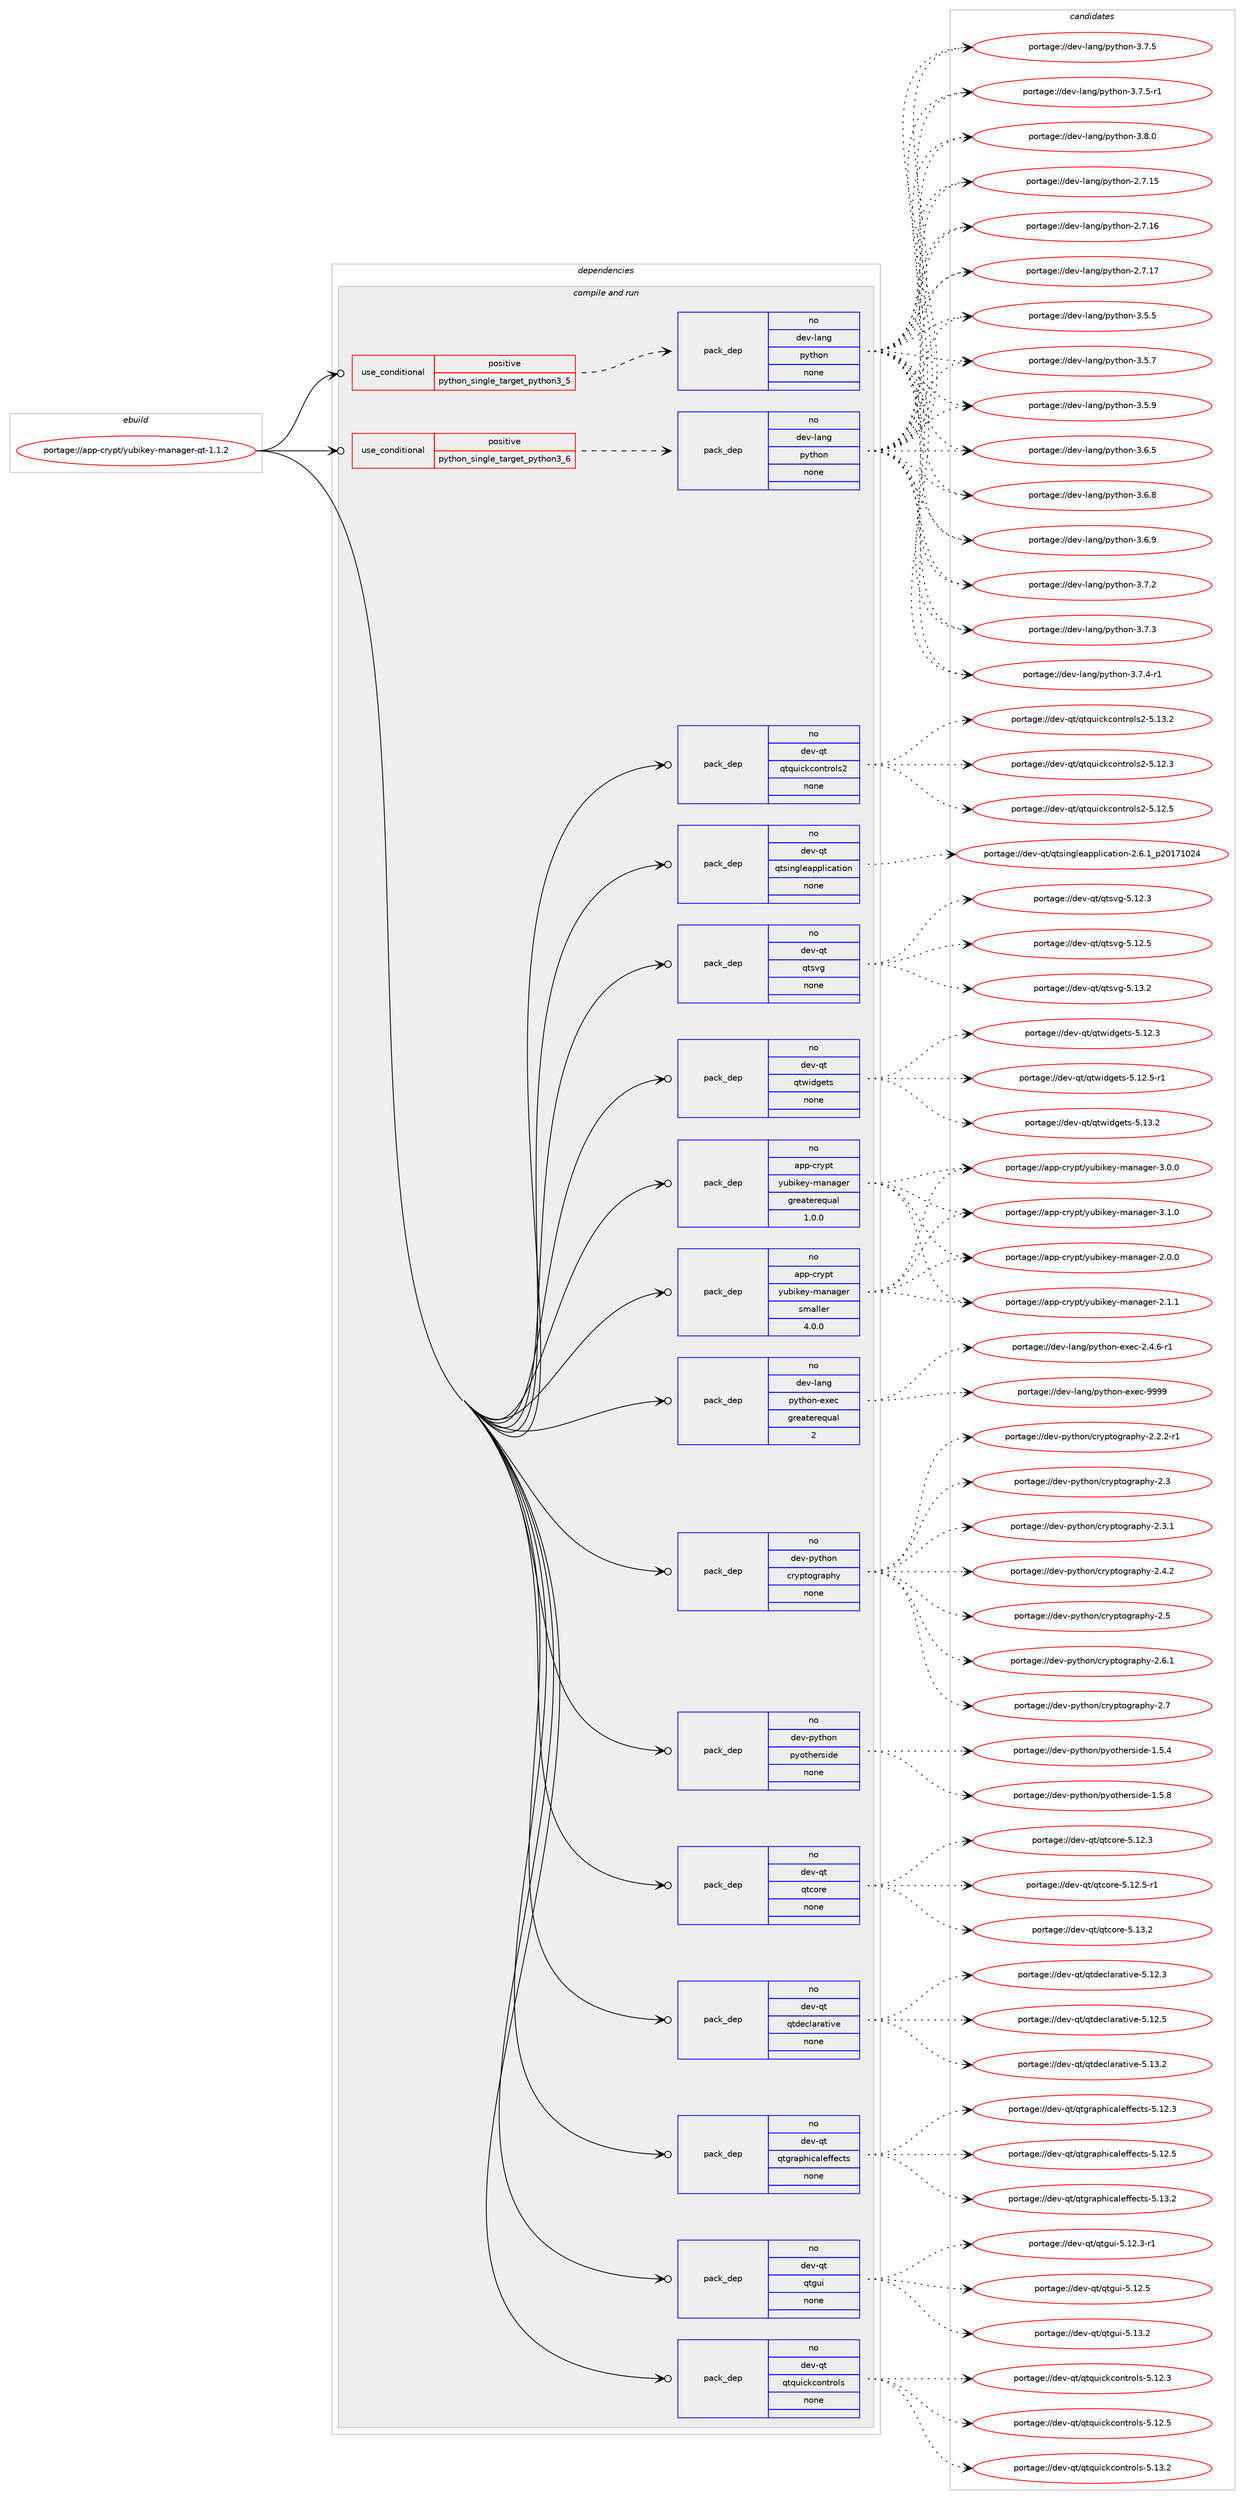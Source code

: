 digraph prolog {

# *************
# Graph options
# *************

newrank=true;
concentrate=true;
compound=true;
graph [rankdir=LR,fontname=Helvetica,fontsize=10,ranksep=1.5];#, ranksep=2.5, nodesep=0.2];
edge  [arrowhead=vee];
node  [fontname=Helvetica,fontsize=10];

# **********
# The ebuild
# **********

subgraph cluster_leftcol {
color=gray;
rank=same;
label=<<i>ebuild</i>>;
id [label="portage://app-crypt/yubikey-manager-qt-1.1.2", color=red, width=4, href="../app-crypt/yubikey-manager-qt-1.1.2.svg"];
}

# ****************
# The dependencies
# ****************

subgraph cluster_midcol {
color=gray;
label=<<i>dependencies</i>>;
subgraph cluster_compile {
fillcolor="#eeeeee";
style=filled;
label=<<i>compile</i>>;
}
subgraph cluster_compileandrun {
fillcolor="#eeeeee";
style=filled;
label=<<i>compile and run</i>>;
subgraph cond3592 {
dependency14090 [label=<<TABLE BORDER="0" CELLBORDER="1" CELLSPACING="0" CELLPADDING="4"><TR><TD ROWSPAN="3" CELLPADDING="10">use_conditional</TD></TR><TR><TD>positive</TD></TR><TR><TD>python_single_target_python3_5</TD></TR></TABLE>>, shape=none, color=red];
subgraph pack10248 {
dependency14091 [label=<<TABLE BORDER="0" CELLBORDER="1" CELLSPACING="0" CELLPADDING="4" WIDTH="220"><TR><TD ROWSPAN="6" CELLPADDING="30">pack_dep</TD></TR><TR><TD WIDTH="110">no</TD></TR><TR><TD>dev-lang</TD></TR><TR><TD>python</TD></TR><TR><TD>none</TD></TR><TR><TD></TD></TR></TABLE>>, shape=none, color=blue];
}
dependency14090:e -> dependency14091:w [weight=20,style="dashed",arrowhead="vee"];
}
id:e -> dependency14090:w [weight=20,style="solid",arrowhead="odotvee"];
subgraph cond3593 {
dependency14092 [label=<<TABLE BORDER="0" CELLBORDER="1" CELLSPACING="0" CELLPADDING="4"><TR><TD ROWSPAN="3" CELLPADDING="10">use_conditional</TD></TR><TR><TD>positive</TD></TR><TR><TD>python_single_target_python3_6</TD></TR></TABLE>>, shape=none, color=red];
subgraph pack10249 {
dependency14093 [label=<<TABLE BORDER="0" CELLBORDER="1" CELLSPACING="0" CELLPADDING="4" WIDTH="220"><TR><TD ROWSPAN="6" CELLPADDING="30">pack_dep</TD></TR><TR><TD WIDTH="110">no</TD></TR><TR><TD>dev-lang</TD></TR><TR><TD>python</TD></TR><TR><TD>none</TD></TR><TR><TD></TD></TR></TABLE>>, shape=none, color=blue];
}
dependency14092:e -> dependency14093:w [weight=20,style="dashed",arrowhead="vee"];
}
id:e -> dependency14092:w [weight=20,style="solid",arrowhead="odotvee"];
subgraph pack10250 {
dependency14094 [label=<<TABLE BORDER="0" CELLBORDER="1" CELLSPACING="0" CELLPADDING="4" WIDTH="220"><TR><TD ROWSPAN="6" CELLPADDING="30">pack_dep</TD></TR><TR><TD WIDTH="110">no</TD></TR><TR><TD>app-crypt</TD></TR><TR><TD>yubikey-manager</TD></TR><TR><TD>greaterequal</TD></TR><TR><TD>1.0.0</TD></TR></TABLE>>, shape=none, color=blue];
}
id:e -> dependency14094:w [weight=20,style="solid",arrowhead="odotvee"];
subgraph pack10251 {
dependency14095 [label=<<TABLE BORDER="0" CELLBORDER="1" CELLSPACING="0" CELLPADDING="4" WIDTH="220"><TR><TD ROWSPAN="6" CELLPADDING="30">pack_dep</TD></TR><TR><TD WIDTH="110">no</TD></TR><TR><TD>app-crypt</TD></TR><TR><TD>yubikey-manager</TD></TR><TR><TD>smaller</TD></TR><TR><TD>4.0.0</TD></TR></TABLE>>, shape=none, color=blue];
}
id:e -> dependency14095:w [weight=20,style="solid",arrowhead="odotvee"];
subgraph pack10252 {
dependency14096 [label=<<TABLE BORDER="0" CELLBORDER="1" CELLSPACING="0" CELLPADDING="4" WIDTH="220"><TR><TD ROWSPAN="6" CELLPADDING="30">pack_dep</TD></TR><TR><TD WIDTH="110">no</TD></TR><TR><TD>dev-lang</TD></TR><TR><TD>python-exec</TD></TR><TR><TD>greaterequal</TD></TR><TR><TD>2</TD></TR></TABLE>>, shape=none, color=blue];
}
id:e -> dependency14096:w [weight=20,style="solid",arrowhead="odotvee"];
subgraph pack10253 {
dependency14097 [label=<<TABLE BORDER="0" CELLBORDER="1" CELLSPACING="0" CELLPADDING="4" WIDTH="220"><TR><TD ROWSPAN="6" CELLPADDING="30">pack_dep</TD></TR><TR><TD WIDTH="110">no</TD></TR><TR><TD>dev-python</TD></TR><TR><TD>cryptography</TD></TR><TR><TD>none</TD></TR><TR><TD></TD></TR></TABLE>>, shape=none, color=blue];
}
id:e -> dependency14097:w [weight=20,style="solid",arrowhead="odotvee"];
subgraph pack10254 {
dependency14098 [label=<<TABLE BORDER="0" CELLBORDER="1" CELLSPACING="0" CELLPADDING="4" WIDTH="220"><TR><TD ROWSPAN="6" CELLPADDING="30">pack_dep</TD></TR><TR><TD WIDTH="110">no</TD></TR><TR><TD>dev-python</TD></TR><TR><TD>pyotherside</TD></TR><TR><TD>none</TD></TR><TR><TD></TD></TR></TABLE>>, shape=none, color=blue];
}
id:e -> dependency14098:w [weight=20,style="solid",arrowhead="odotvee"];
subgraph pack10255 {
dependency14099 [label=<<TABLE BORDER="0" CELLBORDER="1" CELLSPACING="0" CELLPADDING="4" WIDTH="220"><TR><TD ROWSPAN="6" CELLPADDING="30">pack_dep</TD></TR><TR><TD WIDTH="110">no</TD></TR><TR><TD>dev-qt</TD></TR><TR><TD>qtcore</TD></TR><TR><TD>none</TD></TR><TR><TD></TD></TR></TABLE>>, shape=none, color=blue];
}
id:e -> dependency14099:w [weight=20,style="solid",arrowhead="odotvee"];
subgraph pack10256 {
dependency14100 [label=<<TABLE BORDER="0" CELLBORDER="1" CELLSPACING="0" CELLPADDING="4" WIDTH="220"><TR><TD ROWSPAN="6" CELLPADDING="30">pack_dep</TD></TR><TR><TD WIDTH="110">no</TD></TR><TR><TD>dev-qt</TD></TR><TR><TD>qtdeclarative</TD></TR><TR><TD>none</TD></TR><TR><TD></TD></TR></TABLE>>, shape=none, color=blue];
}
id:e -> dependency14100:w [weight=20,style="solid",arrowhead="odotvee"];
subgraph pack10257 {
dependency14101 [label=<<TABLE BORDER="0" CELLBORDER="1" CELLSPACING="0" CELLPADDING="4" WIDTH="220"><TR><TD ROWSPAN="6" CELLPADDING="30">pack_dep</TD></TR><TR><TD WIDTH="110">no</TD></TR><TR><TD>dev-qt</TD></TR><TR><TD>qtgraphicaleffects</TD></TR><TR><TD>none</TD></TR><TR><TD></TD></TR></TABLE>>, shape=none, color=blue];
}
id:e -> dependency14101:w [weight=20,style="solid",arrowhead="odotvee"];
subgraph pack10258 {
dependency14102 [label=<<TABLE BORDER="0" CELLBORDER="1" CELLSPACING="0" CELLPADDING="4" WIDTH="220"><TR><TD ROWSPAN="6" CELLPADDING="30">pack_dep</TD></TR><TR><TD WIDTH="110">no</TD></TR><TR><TD>dev-qt</TD></TR><TR><TD>qtgui</TD></TR><TR><TD>none</TD></TR><TR><TD></TD></TR></TABLE>>, shape=none, color=blue];
}
id:e -> dependency14102:w [weight=20,style="solid",arrowhead="odotvee"];
subgraph pack10259 {
dependency14103 [label=<<TABLE BORDER="0" CELLBORDER="1" CELLSPACING="0" CELLPADDING="4" WIDTH="220"><TR><TD ROWSPAN="6" CELLPADDING="30">pack_dep</TD></TR><TR><TD WIDTH="110">no</TD></TR><TR><TD>dev-qt</TD></TR><TR><TD>qtquickcontrols</TD></TR><TR><TD>none</TD></TR><TR><TD></TD></TR></TABLE>>, shape=none, color=blue];
}
id:e -> dependency14103:w [weight=20,style="solid",arrowhead="odotvee"];
subgraph pack10260 {
dependency14104 [label=<<TABLE BORDER="0" CELLBORDER="1" CELLSPACING="0" CELLPADDING="4" WIDTH="220"><TR><TD ROWSPAN="6" CELLPADDING="30">pack_dep</TD></TR><TR><TD WIDTH="110">no</TD></TR><TR><TD>dev-qt</TD></TR><TR><TD>qtquickcontrols2</TD></TR><TR><TD>none</TD></TR><TR><TD></TD></TR></TABLE>>, shape=none, color=blue];
}
id:e -> dependency14104:w [weight=20,style="solid",arrowhead="odotvee"];
subgraph pack10261 {
dependency14105 [label=<<TABLE BORDER="0" CELLBORDER="1" CELLSPACING="0" CELLPADDING="4" WIDTH="220"><TR><TD ROWSPAN="6" CELLPADDING="30">pack_dep</TD></TR><TR><TD WIDTH="110">no</TD></TR><TR><TD>dev-qt</TD></TR><TR><TD>qtsingleapplication</TD></TR><TR><TD>none</TD></TR><TR><TD></TD></TR></TABLE>>, shape=none, color=blue];
}
id:e -> dependency14105:w [weight=20,style="solid",arrowhead="odotvee"];
subgraph pack10262 {
dependency14106 [label=<<TABLE BORDER="0" CELLBORDER="1" CELLSPACING="0" CELLPADDING="4" WIDTH="220"><TR><TD ROWSPAN="6" CELLPADDING="30">pack_dep</TD></TR><TR><TD WIDTH="110">no</TD></TR><TR><TD>dev-qt</TD></TR><TR><TD>qtsvg</TD></TR><TR><TD>none</TD></TR><TR><TD></TD></TR></TABLE>>, shape=none, color=blue];
}
id:e -> dependency14106:w [weight=20,style="solid",arrowhead="odotvee"];
subgraph pack10263 {
dependency14107 [label=<<TABLE BORDER="0" CELLBORDER="1" CELLSPACING="0" CELLPADDING="4" WIDTH="220"><TR><TD ROWSPAN="6" CELLPADDING="30">pack_dep</TD></TR><TR><TD WIDTH="110">no</TD></TR><TR><TD>dev-qt</TD></TR><TR><TD>qtwidgets</TD></TR><TR><TD>none</TD></TR><TR><TD></TD></TR></TABLE>>, shape=none, color=blue];
}
id:e -> dependency14107:w [weight=20,style="solid",arrowhead="odotvee"];
}
subgraph cluster_run {
fillcolor="#eeeeee";
style=filled;
label=<<i>run</i>>;
}
}

# **************
# The candidates
# **************

subgraph cluster_choices {
rank=same;
color=gray;
label=<<i>candidates</i>>;

subgraph choice10248 {
color=black;
nodesep=1;
choiceportage10010111845108971101034711212111610411111045504655464953 [label="portage://dev-lang/python-2.7.15", color=red, width=4,href="../dev-lang/python-2.7.15.svg"];
choiceportage10010111845108971101034711212111610411111045504655464954 [label="portage://dev-lang/python-2.7.16", color=red, width=4,href="../dev-lang/python-2.7.16.svg"];
choiceportage10010111845108971101034711212111610411111045504655464955 [label="portage://dev-lang/python-2.7.17", color=red, width=4,href="../dev-lang/python-2.7.17.svg"];
choiceportage100101118451089711010347112121116104111110455146534653 [label="portage://dev-lang/python-3.5.5", color=red, width=4,href="../dev-lang/python-3.5.5.svg"];
choiceportage100101118451089711010347112121116104111110455146534655 [label="portage://dev-lang/python-3.5.7", color=red, width=4,href="../dev-lang/python-3.5.7.svg"];
choiceportage100101118451089711010347112121116104111110455146534657 [label="portage://dev-lang/python-3.5.9", color=red, width=4,href="../dev-lang/python-3.5.9.svg"];
choiceportage100101118451089711010347112121116104111110455146544653 [label="portage://dev-lang/python-3.6.5", color=red, width=4,href="../dev-lang/python-3.6.5.svg"];
choiceportage100101118451089711010347112121116104111110455146544656 [label="portage://dev-lang/python-3.6.8", color=red, width=4,href="../dev-lang/python-3.6.8.svg"];
choiceportage100101118451089711010347112121116104111110455146544657 [label="portage://dev-lang/python-3.6.9", color=red, width=4,href="../dev-lang/python-3.6.9.svg"];
choiceportage100101118451089711010347112121116104111110455146554650 [label="portage://dev-lang/python-3.7.2", color=red, width=4,href="../dev-lang/python-3.7.2.svg"];
choiceportage100101118451089711010347112121116104111110455146554651 [label="portage://dev-lang/python-3.7.3", color=red, width=4,href="../dev-lang/python-3.7.3.svg"];
choiceportage1001011184510897110103471121211161041111104551465546524511449 [label="portage://dev-lang/python-3.7.4-r1", color=red, width=4,href="../dev-lang/python-3.7.4-r1.svg"];
choiceportage100101118451089711010347112121116104111110455146554653 [label="portage://dev-lang/python-3.7.5", color=red, width=4,href="../dev-lang/python-3.7.5.svg"];
choiceportage1001011184510897110103471121211161041111104551465546534511449 [label="portage://dev-lang/python-3.7.5-r1", color=red, width=4,href="../dev-lang/python-3.7.5-r1.svg"];
choiceportage100101118451089711010347112121116104111110455146564648 [label="portage://dev-lang/python-3.8.0", color=red, width=4,href="../dev-lang/python-3.8.0.svg"];
dependency14091:e -> choiceportage10010111845108971101034711212111610411111045504655464953:w [style=dotted,weight="100"];
dependency14091:e -> choiceportage10010111845108971101034711212111610411111045504655464954:w [style=dotted,weight="100"];
dependency14091:e -> choiceportage10010111845108971101034711212111610411111045504655464955:w [style=dotted,weight="100"];
dependency14091:e -> choiceportage100101118451089711010347112121116104111110455146534653:w [style=dotted,weight="100"];
dependency14091:e -> choiceportage100101118451089711010347112121116104111110455146534655:w [style=dotted,weight="100"];
dependency14091:e -> choiceportage100101118451089711010347112121116104111110455146534657:w [style=dotted,weight="100"];
dependency14091:e -> choiceportage100101118451089711010347112121116104111110455146544653:w [style=dotted,weight="100"];
dependency14091:e -> choiceportage100101118451089711010347112121116104111110455146544656:w [style=dotted,weight="100"];
dependency14091:e -> choiceportage100101118451089711010347112121116104111110455146544657:w [style=dotted,weight="100"];
dependency14091:e -> choiceportage100101118451089711010347112121116104111110455146554650:w [style=dotted,weight="100"];
dependency14091:e -> choiceportage100101118451089711010347112121116104111110455146554651:w [style=dotted,weight="100"];
dependency14091:e -> choiceportage1001011184510897110103471121211161041111104551465546524511449:w [style=dotted,weight="100"];
dependency14091:e -> choiceportage100101118451089711010347112121116104111110455146554653:w [style=dotted,weight="100"];
dependency14091:e -> choiceportage1001011184510897110103471121211161041111104551465546534511449:w [style=dotted,weight="100"];
dependency14091:e -> choiceportage100101118451089711010347112121116104111110455146564648:w [style=dotted,weight="100"];
}
subgraph choice10249 {
color=black;
nodesep=1;
choiceportage10010111845108971101034711212111610411111045504655464953 [label="portage://dev-lang/python-2.7.15", color=red, width=4,href="../dev-lang/python-2.7.15.svg"];
choiceportage10010111845108971101034711212111610411111045504655464954 [label="portage://dev-lang/python-2.7.16", color=red, width=4,href="../dev-lang/python-2.7.16.svg"];
choiceportage10010111845108971101034711212111610411111045504655464955 [label="portage://dev-lang/python-2.7.17", color=red, width=4,href="../dev-lang/python-2.7.17.svg"];
choiceportage100101118451089711010347112121116104111110455146534653 [label="portage://dev-lang/python-3.5.5", color=red, width=4,href="../dev-lang/python-3.5.5.svg"];
choiceportage100101118451089711010347112121116104111110455146534655 [label="portage://dev-lang/python-3.5.7", color=red, width=4,href="../dev-lang/python-3.5.7.svg"];
choiceportage100101118451089711010347112121116104111110455146534657 [label="portage://dev-lang/python-3.5.9", color=red, width=4,href="../dev-lang/python-3.5.9.svg"];
choiceportage100101118451089711010347112121116104111110455146544653 [label="portage://dev-lang/python-3.6.5", color=red, width=4,href="../dev-lang/python-3.6.5.svg"];
choiceportage100101118451089711010347112121116104111110455146544656 [label="portage://dev-lang/python-3.6.8", color=red, width=4,href="../dev-lang/python-3.6.8.svg"];
choiceportage100101118451089711010347112121116104111110455146544657 [label="portage://dev-lang/python-3.6.9", color=red, width=4,href="../dev-lang/python-3.6.9.svg"];
choiceportage100101118451089711010347112121116104111110455146554650 [label="portage://dev-lang/python-3.7.2", color=red, width=4,href="../dev-lang/python-3.7.2.svg"];
choiceportage100101118451089711010347112121116104111110455146554651 [label="portage://dev-lang/python-3.7.3", color=red, width=4,href="../dev-lang/python-3.7.3.svg"];
choiceportage1001011184510897110103471121211161041111104551465546524511449 [label="portage://dev-lang/python-3.7.4-r1", color=red, width=4,href="../dev-lang/python-3.7.4-r1.svg"];
choiceportage100101118451089711010347112121116104111110455146554653 [label="portage://dev-lang/python-3.7.5", color=red, width=4,href="../dev-lang/python-3.7.5.svg"];
choiceportage1001011184510897110103471121211161041111104551465546534511449 [label="portage://dev-lang/python-3.7.5-r1", color=red, width=4,href="../dev-lang/python-3.7.5-r1.svg"];
choiceportage100101118451089711010347112121116104111110455146564648 [label="portage://dev-lang/python-3.8.0", color=red, width=4,href="../dev-lang/python-3.8.0.svg"];
dependency14093:e -> choiceportage10010111845108971101034711212111610411111045504655464953:w [style=dotted,weight="100"];
dependency14093:e -> choiceportage10010111845108971101034711212111610411111045504655464954:w [style=dotted,weight="100"];
dependency14093:e -> choiceportage10010111845108971101034711212111610411111045504655464955:w [style=dotted,weight="100"];
dependency14093:e -> choiceportage100101118451089711010347112121116104111110455146534653:w [style=dotted,weight="100"];
dependency14093:e -> choiceportage100101118451089711010347112121116104111110455146534655:w [style=dotted,weight="100"];
dependency14093:e -> choiceportage100101118451089711010347112121116104111110455146534657:w [style=dotted,weight="100"];
dependency14093:e -> choiceportage100101118451089711010347112121116104111110455146544653:w [style=dotted,weight="100"];
dependency14093:e -> choiceportage100101118451089711010347112121116104111110455146544656:w [style=dotted,weight="100"];
dependency14093:e -> choiceportage100101118451089711010347112121116104111110455146544657:w [style=dotted,weight="100"];
dependency14093:e -> choiceportage100101118451089711010347112121116104111110455146554650:w [style=dotted,weight="100"];
dependency14093:e -> choiceportage100101118451089711010347112121116104111110455146554651:w [style=dotted,weight="100"];
dependency14093:e -> choiceportage1001011184510897110103471121211161041111104551465546524511449:w [style=dotted,weight="100"];
dependency14093:e -> choiceportage100101118451089711010347112121116104111110455146554653:w [style=dotted,weight="100"];
dependency14093:e -> choiceportage1001011184510897110103471121211161041111104551465546534511449:w [style=dotted,weight="100"];
dependency14093:e -> choiceportage100101118451089711010347112121116104111110455146564648:w [style=dotted,weight="100"];
}
subgraph choice10250 {
color=black;
nodesep=1;
choiceportage9711211245991141211121164712111798105107101121451099711097103101114455046484648 [label="portage://app-crypt/yubikey-manager-2.0.0", color=red, width=4,href="../app-crypt/yubikey-manager-2.0.0.svg"];
choiceportage9711211245991141211121164712111798105107101121451099711097103101114455046494649 [label="portage://app-crypt/yubikey-manager-2.1.1", color=red, width=4,href="../app-crypt/yubikey-manager-2.1.1.svg"];
choiceportage9711211245991141211121164712111798105107101121451099711097103101114455146484648 [label="portage://app-crypt/yubikey-manager-3.0.0", color=red, width=4,href="../app-crypt/yubikey-manager-3.0.0.svg"];
choiceportage9711211245991141211121164712111798105107101121451099711097103101114455146494648 [label="portage://app-crypt/yubikey-manager-3.1.0", color=red, width=4,href="../app-crypt/yubikey-manager-3.1.0.svg"];
dependency14094:e -> choiceportage9711211245991141211121164712111798105107101121451099711097103101114455046484648:w [style=dotted,weight="100"];
dependency14094:e -> choiceportage9711211245991141211121164712111798105107101121451099711097103101114455046494649:w [style=dotted,weight="100"];
dependency14094:e -> choiceportage9711211245991141211121164712111798105107101121451099711097103101114455146484648:w [style=dotted,weight="100"];
dependency14094:e -> choiceportage9711211245991141211121164712111798105107101121451099711097103101114455146494648:w [style=dotted,weight="100"];
}
subgraph choice10251 {
color=black;
nodesep=1;
choiceportage9711211245991141211121164712111798105107101121451099711097103101114455046484648 [label="portage://app-crypt/yubikey-manager-2.0.0", color=red, width=4,href="../app-crypt/yubikey-manager-2.0.0.svg"];
choiceportage9711211245991141211121164712111798105107101121451099711097103101114455046494649 [label="portage://app-crypt/yubikey-manager-2.1.1", color=red, width=4,href="../app-crypt/yubikey-manager-2.1.1.svg"];
choiceportage9711211245991141211121164712111798105107101121451099711097103101114455146484648 [label="portage://app-crypt/yubikey-manager-3.0.0", color=red, width=4,href="../app-crypt/yubikey-manager-3.0.0.svg"];
choiceportage9711211245991141211121164712111798105107101121451099711097103101114455146494648 [label="portage://app-crypt/yubikey-manager-3.1.0", color=red, width=4,href="../app-crypt/yubikey-manager-3.1.0.svg"];
dependency14095:e -> choiceportage9711211245991141211121164712111798105107101121451099711097103101114455046484648:w [style=dotted,weight="100"];
dependency14095:e -> choiceportage9711211245991141211121164712111798105107101121451099711097103101114455046494649:w [style=dotted,weight="100"];
dependency14095:e -> choiceportage9711211245991141211121164712111798105107101121451099711097103101114455146484648:w [style=dotted,weight="100"];
dependency14095:e -> choiceportage9711211245991141211121164712111798105107101121451099711097103101114455146494648:w [style=dotted,weight="100"];
}
subgraph choice10252 {
color=black;
nodesep=1;
choiceportage10010111845108971101034711212111610411111045101120101994550465246544511449 [label="portage://dev-lang/python-exec-2.4.6-r1", color=red, width=4,href="../dev-lang/python-exec-2.4.6-r1.svg"];
choiceportage10010111845108971101034711212111610411111045101120101994557575757 [label="portage://dev-lang/python-exec-9999", color=red, width=4,href="../dev-lang/python-exec-9999.svg"];
dependency14096:e -> choiceportage10010111845108971101034711212111610411111045101120101994550465246544511449:w [style=dotted,weight="100"];
dependency14096:e -> choiceportage10010111845108971101034711212111610411111045101120101994557575757:w [style=dotted,weight="100"];
}
subgraph choice10253 {
color=black;
nodesep=1;
choiceportage100101118451121211161041111104799114121112116111103114971121041214550465046504511449 [label="portage://dev-python/cryptography-2.2.2-r1", color=red, width=4,href="../dev-python/cryptography-2.2.2-r1.svg"];
choiceportage1001011184511212111610411111047991141211121161111031149711210412145504651 [label="portage://dev-python/cryptography-2.3", color=red, width=4,href="../dev-python/cryptography-2.3.svg"];
choiceportage10010111845112121116104111110479911412111211611110311497112104121455046514649 [label="portage://dev-python/cryptography-2.3.1", color=red, width=4,href="../dev-python/cryptography-2.3.1.svg"];
choiceportage10010111845112121116104111110479911412111211611110311497112104121455046524650 [label="portage://dev-python/cryptography-2.4.2", color=red, width=4,href="../dev-python/cryptography-2.4.2.svg"];
choiceportage1001011184511212111610411111047991141211121161111031149711210412145504653 [label="portage://dev-python/cryptography-2.5", color=red, width=4,href="../dev-python/cryptography-2.5.svg"];
choiceportage10010111845112121116104111110479911412111211611110311497112104121455046544649 [label="portage://dev-python/cryptography-2.6.1", color=red, width=4,href="../dev-python/cryptography-2.6.1.svg"];
choiceportage1001011184511212111610411111047991141211121161111031149711210412145504655 [label="portage://dev-python/cryptography-2.7", color=red, width=4,href="../dev-python/cryptography-2.7.svg"];
dependency14097:e -> choiceportage100101118451121211161041111104799114121112116111103114971121041214550465046504511449:w [style=dotted,weight="100"];
dependency14097:e -> choiceportage1001011184511212111610411111047991141211121161111031149711210412145504651:w [style=dotted,weight="100"];
dependency14097:e -> choiceportage10010111845112121116104111110479911412111211611110311497112104121455046514649:w [style=dotted,weight="100"];
dependency14097:e -> choiceportage10010111845112121116104111110479911412111211611110311497112104121455046524650:w [style=dotted,weight="100"];
dependency14097:e -> choiceportage1001011184511212111610411111047991141211121161111031149711210412145504653:w [style=dotted,weight="100"];
dependency14097:e -> choiceportage10010111845112121116104111110479911412111211611110311497112104121455046544649:w [style=dotted,weight="100"];
dependency14097:e -> choiceportage1001011184511212111610411111047991141211121161111031149711210412145504655:w [style=dotted,weight="100"];
}
subgraph choice10254 {
color=black;
nodesep=1;
choiceportage1001011184511212111610411111047112121111116104101114115105100101454946534652 [label="portage://dev-python/pyotherside-1.5.4", color=red, width=4,href="../dev-python/pyotherside-1.5.4.svg"];
choiceportage1001011184511212111610411111047112121111116104101114115105100101454946534656 [label="portage://dev-python/pyotherside-1.5.8", color=red, width=4,href="../dev-python/pyotherside-1.5.8.svg"];
dependency14098:e -> choiceportage1001011184511212111610411111047112121111116104101114115105100101454946534652:w [style=dotted,weight="100"];
dependency14098:e -> choiceportage1001011184511212111610411111047112121111116104101114115105100101454946534656:w [style=dotted,weight="100"];
}
subgraph choice10255 {
color=black;
nodesep=1;
choiceportage10010111845113116471131169911111410145534649504651 [label="portage://dev-qt/qtcore-5.12.3", color=red, width=4,href="../dev-qt/qtcore-5.12.3.svg"];
choiceportage100101118451131164711311699111114101455346495046534511449 [label="portage://dev-qt/qtcore-5.12.5-r1", color=red, width=4,href="../dev-qt/qtcore-5.12.5-r1.svg"];
choiceportage10010111845113116471131169911111410145534649514650 [label="portage://dev-qt/qtcore-5.13.2", color=red, width=4,href="../dev-qt/qtcore-5.13.2.svg"];
dependency14099:e -> choiceportage10010111845113116471131169911111410145534649504651:w [style=dotted,weight="100"];
dependency14099:e -> choiceportage100101118451131164711311699111114101455346495046534511449:w [style=dotted,weight="100"];
dependency14099:e -> choiceportage10010111845113116471131169911111410145534649514650:w [style=dotted,weight="100"];
}
subgraph choice10256 {
color=black;
nodesep=1;
choiceportage100101118451131164711311610010199108971149711610511810145534649504651 [label="portage://dev-qt/qtdeclarative-5.12.3", color=red, width=4,href="../dev-qt/qtdeclarative-5.12.3.svg"];
choiceportage100101118451131164711311610010199108971149711610511810145534649504653 [label="portage://dev-qt/qtdeclarative-5.12.5", color=red, width=4,href="../dev-qt/qtdeclarative-5.12.5.svg"];
choiceportage100101118451131164711311610010199108971149711610511810145534649514650 [label="portage://dev-qt/qtdeclarative-5.13.2", color=red, width=4,href="../dev-qt/qtdeclarative-5.13.2.svg"];
dependency14100:e -> choiceportage100101118451131164711311610010199108971149711610511810145534649504651:w [style=dotted,weight="100"];
dependency14100:e -> choiceportage100101118451131164711311610010199108971149711610511810145534649504653:w [style=dotted,weight="100"];
dependency14100:e -> choiceportage100101118451131164711311610010199108971149711610511810145534649514650:w [style=dotted,weight="100"];
}
subgraph choice10257 {
color=black;
nodesep=1;
choiceportage10010111845113116471131161031149711210410599971081011021021019911611545534649504651 [label="portage://dev-qt/qtgraphicaleffects-5.12.3", color=red, width=4,href="../dev-qt/qtgraphicaleffects-5.12.3.svg"];
choiceportage10010111845113116471131161031149711210410599971081011021021019911611545534649504653 [label="portage://dev-qt/qtgraphicaleffects-5.12.5", color=red, width=4,href="../dev-qt/qtgraphicaleffects-5.12.5.svg"];
choiceportage10010111845113116471131161031149711210410599971081011021021019911611545534649514650 [label="portage://dev-qt/qtgraphicaleffects-5.13.2", color=red, width=4,href="../dev-qt/qtgraphicaleffects-5.13.2.svg"];
dependency14101:e -> choiceportage10010111845113116471131161031149711210410599971081011021021019911611545534649504651:w [style=dotted,weight="100"];
dependency14101:e -> choiceportage10010111845113116471131161031149711210410599971081011021021019911611545534649504653:w [style=dotted,weight="100"];
dependency14101:e -> choiceportage10010111845113116471131161031149711210410599971081011021021019911611545534649514650:w [style=dotted,weight="100"];
}
subgraph choice10258 {
color=black;
nodesep=1;
choiceportage1001011184511311647113116103117105455346495046514511449 [label="portage://dev-qt/qtgui-5.12.3-r1", color=red, width=4,href="../dev-qt/qtgui-5.12.3-r1.svg"];
choiceportage100101118451131164711311610311710545534649504653 [label="portage://dev-qt/qtgui-5.12.5", color=red, width=4,href="../dev-qt/qtgui-5.12.5.svg"];
choiceportage100101118451131164711311610311710545534649514650 [label="portage://dev-qt/qtgui-5.13.2", color=red, width=4,href="../dev-qt/qtgui-5.13.2.svg"];
dependency14102:e -> choiceportage1001011184511311647113116103117105455346495046514511449:w [style=dotted,weight="100"];
dependency14102:e -> choiceportage100101118451131164711311610311710545534649504653:w [style=dotted,weight="100"];
dependency14102:e -> choiceportage100101118451131164711311610311710545534649514650:w [style=dotted,weight="100"];
}
subgraph choice10259 {
color=black;
nodesep=1;
choiceportage1001011184511311647113116113117105991079911111011611411110811545534649504651 [label="portage://dev-qt/qtquickcontrols-5.12.3", color=red, width=4,href="../dev-qt/qtquickcontrols-5.12.3.svg"];
choiceportage1001011184511311647113116113117105991079911111011611411110811545534649504653 [label="portage://dev-qt/qtquickcontrols-5.12.5", color=red, width=4,href="../dev-qt/qtquickcontrols-5.12.5.svg"];
choiceportage1001011184511311647113116113117105991079911111011611411110811545534649514650 [label="portage://dev-qt/qtquickcontrols-5.13.2", color=red, width=4,href="../dev-qt/qtquickcontrols-5.13.2.svg"];
dependency14103:e -> choiceportage1001011184511311647113116113117105991079911111011611411110811545534649504651:w [style=dotted,weight="100"];
dependency14103:e -> choiceportage1001011184511311647113116113117105991079911111011611411110811545534649504653:w [style=dotted,weight="100"];
dependency14103:e -> choiceportage1001011184511311647113116113117105991079911111011611411110811545534649514650:w [style=dotted,weight="100"];
}
subgraph choice10260 {
color=black;
nodesep=1;
choiceportage100101118451131164711311611311710599107991111101161141111081155045534649504651 [label="portage://dev-qt/qtquickcontrols2-5.12.3", color=red, width=4,href="../dev-qt/qtquickcontrols2-5.12.3.svg"];
choiceportage100101118451131164711311611311710599107991111101161141111081155045534649504653 [label="portage://dev-qt/qtquickcontrols2-5.12.5", color=red, width=4,href="../dev-qt/qtquickcontrols2-5.12.5.svg"];
choiceportage100101118451131164711311611311710599107991111101161141111081155045534649514650 [label="portage://dev-qt/qtquickcontrols2-5.13.2", color=red, width=4,href="../dev-qt/qtquickcontrols2-5.13.2.svg"];
dependency14104:e -> choiceportage100101118451131164711311611311710599107991111101161141111081155045534649504651:w [style=dotted,weight="100"];
dependency14104:e -> choiceportage100101118451131164711311611311710599107991111101161141111081155045534649504653:w [style=dotted,weight="100"];
dependency14104:e -> choiceportage100101118451131164711311611311710599107991111101161141111081155045534649514650:w [style=dotted,weight="100"];
}
subgraph choice10261 {
color=black;
nodesep=1;
choiceportage1001011184511311647113116115105110103108101971121121081059997116105111110455046544649951125048495549485052 [label="portage://dev-qt/qtsingleapplication-2.6.1_p20171024", color=red, width=4,href="../dev-qt/qtsingleapplication-2.6.1_p20171024.svg"];
dependency14105:e -> choiceportage1001011184511311647113116115105110103108101971121121081059997116105111110455046544649951125048495549485052:w [style=dotted,weight="100"];
}
subgraph choice10262 {
color=black;
nodesep=1;
choiceportage100101118451131164711311611511810345534649504651 [label="portage://dev-qt/qtsvg-5.12.3", color=red, width=4,href="../dev-qt/qtsvg-5.12.3.svg"];
choiceportage100101118451131164711311611511810345534649504653 [label="portage://dev-qt/qtsvg-5.12.5", color=red, width=4,href="../dev-qt/qtsvg-5.12.5.svg"];
choiceportage100101118451131164711311611511810345534649514650 [label="portage://dev-qt/qtsvg-5.13.2", color=red, width=4,href="../dev-qt/qtsvg-5.13.2.svg"];
dependency14106:e -> choiceportage100101118451131164711311611511810345534649504651:w [style=dotted,weight="100"];
dependency14106:e -> choiceportage100101118451131164711311611511810345534649504653:w [style=dotted,weight="100"];
dependency14106:e -> choiceportage100101118451131164711311611511810345534649514650:w [style=dotted,weight="100"];
}
subgraph choice10263 {
color=black;
nodesep=1;
choiceportage100101118451131164711311611910510010310111611545534649504651 [label="portage://dev-qt/qtwidgets-5.12.3", color=red, width=4,href="../dev-qt/qtwidgets-5.12.3.svg"];
choiceportage1001011184511311647113116119105100103101116115455346495046534511449 [label="portage://dev-qt/qtwidgets-5.12.5-r1", color=red, width=4,href="../dev-qt/qtwidgets-5.12.5-r1.svg"];
choiceportage100101118451131164711311611910510010310111611545534649514650 [label="portage://dev-qt/qtwidgets-5.13.2", color=red, width=4,href="../dev-qt/qtwidgets-5.13.2.svg"];
dependency14107:e -> choiceportage100101118451131164711311611910510010310111611545534649504651:w [style=dotted,weight="100"];
dependency14107:e -> choiceportage1001011184511311647113116119105100103101116115455346495046534511449:w [style=dotted,weight="100"];
dependency14107:e -> choiceportage100101118451131164711311611910510010310111611545534649514650:w [style=dotted,weight="100"];
}
}

}
